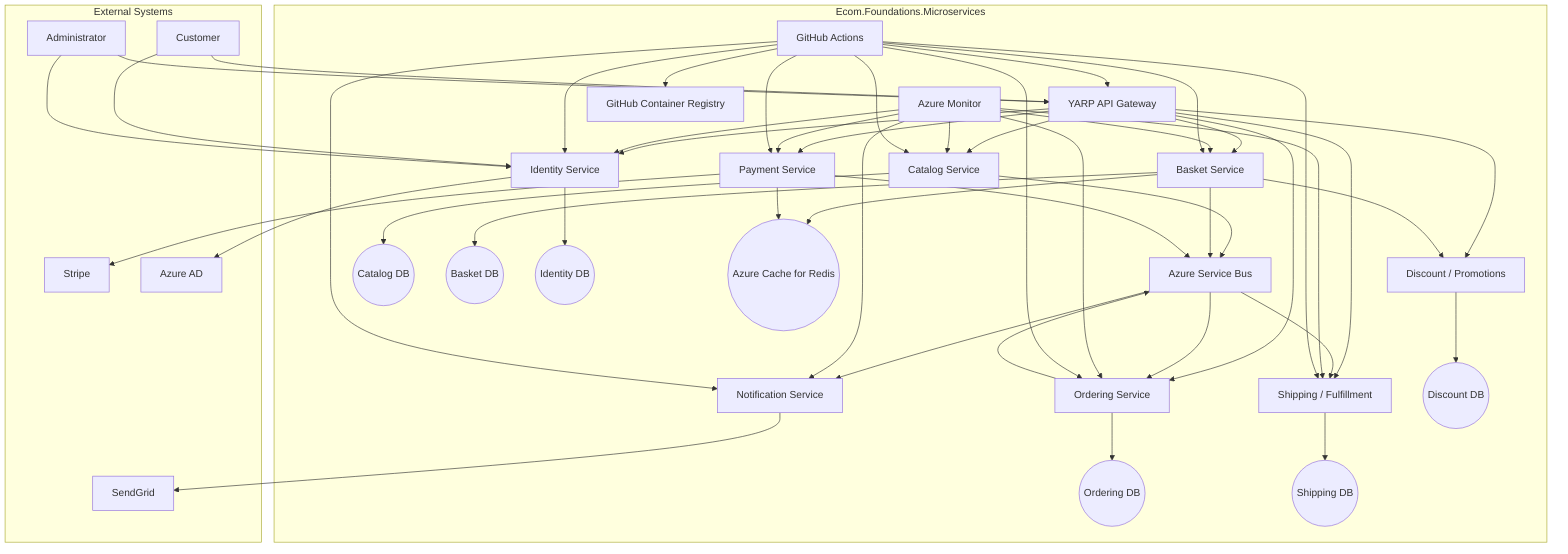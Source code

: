 graph TD
    subgraph "Ecom.Foundations.Microservices"
        apiGateway[YARP API Gateway]
        identityService[Identity Service]
        catalogService[Catalog Service]
        basketService[Basket Service]
        discountService[Discount / Promotions]
        orderService[Ordering Service]
        paymentService[Payment Service]
        shippingService[Shipping / Fulfillment]
        notificationService[Notification Service]

        catalogDb((Catalog DB))
        basketDb((Basket DB))
        discountDb((Discount DB))
        orderDb((Ordering DB))
        identityDb((Identity DB))
        shippingDb((Shipping DB))

        cacheRedis((Azure Cache for Redis))
        messageBus[Azure Service Bus]
        azureMonitor[Azure Monitor]
        ci[GitHub Actions]
        registry[GitHub Container Registry]
    end

    subgraph "External Systems"
        customer[Customer]
        admin[Administrator]
        stripe[Stripe]
        sendgrid[SendGrid]
        azureAD[Azure AD]
    end

    customer --> apiGateway
    admin --> apiGateway
    apiGateway --> identityService
    customer --> identityService
    apiGateway --> catalogService
    apiGateway --> basketService
    apiGateway --> orderService
    apiGateway --> paymentService
    apiGateway --> shippingService
    apiGateway --> discountService

    basketService --> discountService
    paymentService --> stripe
    notificationService --> sendgrid
    admin --> identityService
    identityService --> azureAD

    catalogService --> messageBus
    basketService --> messageBus
    orderService --> messageBus
    paymentService --> messageBus
    messageBus --> notificationService
    messageBus --> shippingService
    messageBus --> orderService

    catalogService --> catalogDb
    basketService --> basketDb
    basketService --> cacheRedis
    paymentService --> cacheRedis
    discountService --> discountDb
    orderService --> orderDb
    identityService --> identityDb
    shippingService --> shippingDb

    azureMonitor --> catalogService
    azureMonitor --> basketService
    azureMonitor --> orderService
    azureMonitor --> paymentService
    azureMonitor --> shippingService
    azureMonitor --> identityService
    azureMonitor --> notificationService

    ci --> registry
    ci --> apiGateway
    ci --> catalogService
    ci --> basketService
    ci --> orderService
    ci --> paymentService
    ci --> shippingService
    ci --> notificationService
    ci --> identityService